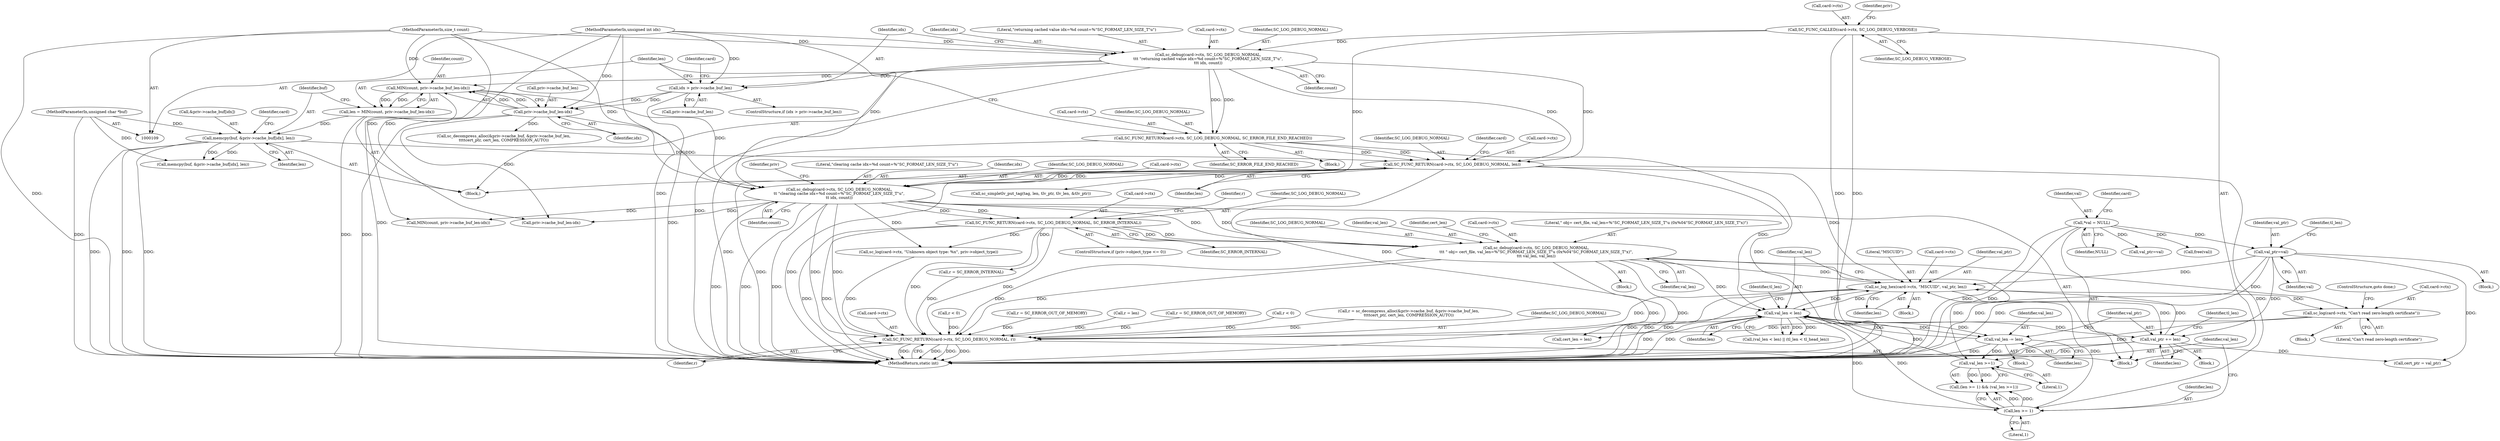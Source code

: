 digraph "0_OpenSC_8fe377e93b4b56060e5bbfb6f3142ceaeca744fa_3@pointer" {
"1000565" [label="(Call,sc_log(card->ctx, \"Can't read zero-length certificate\"))"];
"1000488" [label="(Call,sc_log_hex(card->ctx, \"MSCUID\", val_ptr, len))"];
"1000394" [label="(Call,sc_debug(card->ctx, SC_LOG_DEBUG_NORMAL,\n\t\t\t \" obj= cert_file, val_len=%\"SC_FORMAT_LEN_SIZE_T\"u (0x%04\"SC_FORMAT_LEN_SIZE_T\"x)\",\n\t\t\t val_len, val_len))"];
"1000234" [label="(Call,SC_FUNC_RETURN(card->ctx, SC_LOG_DEBUG_NORMAL, SC_ERROR_INTERNAL))"];
"1000201" [label="(Call,sc_debug(card->ctx, SC_LOG_DEBUG_NORMAL,\n\t\t \"clearing cache idx=%d count=%\"SC_FORMAT_LEN_SIZE_T\"u\",\n\t\t idx, count))"];
"1000195" [label="(Call,SC_FUNC_RETURN(card->ctx, SC_LOG_DEBUG_NORMAL, len))"];
"1000171" [label="(Call,SC_FUNC_RETURN(card->ctx, SC_LOG_DEBUG_NORMAL, SC_ERROR_FILE_END_REACHED))"];
"1000156" [label="(Call,sc_debug(card->ctx, SC_LOG_DEBUG_NORMAL,\n\t\t\t \"returning cached value idx=%d count=%\"SC_FORMAT_LEN_SIZE_T\"u\",\n\t\t\t idx, count))"];
"1000146" [label="(Call,SC_FUNC_CALLED(card->ctx, SC_LOG_DEBUG_VERBOSE))"];
"1000111" [label="(MethodParameterIn,unsigned int idx)"];
"1000113" [label="(MethodParameterIn,size_t count)"];
"1000186" [label="(Call,memcpy(buf, &priv->cache_buf[idx], len))"];
"1000112" [label="(MethodParameterIn,unsigned char *buf)"];
"1000177" [label="(Call,len = MIN(count, priv->cache_buf_len-idx))"];
"1000179" [label="(Call,MIN(count, priv->cache_buf_len-idx))"];
"1000181" [label="(Call,priv->cache_buf_len-idx)"];
"1000165" [label="(Call,idx > priv->cache_buf_len)"];
"1000427" [label="(Call,val_ptr += len)"];
"1000497" [label="(Call,val_len < len)"];
"1000475" [label="(Call,val_len >=1)"];
"1000423" [label="(Call,val_len -= len)"];
"1000472" [label="(Call,len >= 1)"];
"1000416" [label="(Call,val_ptr=val)"];
"1000130" [label="(Call,*val = NULL)"];
"1000621" [label="(Call,SC_FUNC_RETURN(card->ctx, SC_LOG_DEBUG_NORMAL, r))"];
"1000473" [label="(Identifier,len)"];
"1000273" [label="(Block,)"];
"1000188" [label="(Call,&priv->cache_buf[idx])"];
"1000622" [label="(Call,card->ctx)"];
"1000574" [label="(Call,sc_log(card->ctx, \"Unknown object type: %x\", priv->object_type))"];
"1000425" [label="(Identifier,len)"];
"1000205" [label="(Identifier,SC_LOG_DEBUG_NORMAL)"];
"1000199" [label="(Identifier,SC_LOG_DEBUG_NORMAL)"];
"1000194" [label="(Identifier,len)"];
"1000186" [label="(Call,memcpy(buf, &priv->cache_buf[idx], len))"];
"1000235" [label="(Call,card->ctx)"];
"1000426" [label="(Block,)"];
"1000208" [label="(Identifier,count)"];
"1000564" [label="(Block,)"];
"1000202" [label="(Call,card->ctx)"];
"1000166" [label="(Identifier,idx)"];
"1000569" [label="(Literal,\"Can't read zero-length certificate\")"];
"1000595" [label="(Call,priv->cache_buf_len-idx)"];
"1000172" [label="(Call,card->ctx)"];
"1000211" [label="(Identifier,priv)"];
"1000619" [label="(Call,free(val))"];
"1000250" [label="(Call,r < 0)"];
"1000431" [label="(Identifier,tl_len)"];
"1000565" [label="(Call,sc_log(card->ctx, \"Can't read zero-length certificate\"))"];
"1000471" [label="(Call,(len >= 1) && (val_len >=1))"];
"1000514" [label="(Call,sc_decompress_alloc(&priv->cache_buf, &priv->cache_buf_len,\n\t\t\t\tcert_ptr, cert_len, COMPRESSION_AUTO))"];
"1000132" [label="(Identifier,NULL)"];
"1000293" [label="(Call,r = SC_ERROR_OUT_OF_MEMORY)"];
"1000131" [label="(Identifier,val)"];
"1000488" [label="(Call,sc_log_hex(card->ctx, \"MSCUID\", val_ptr, len))"];
"1000582" [label="(Call,r = SC_ERROR_INTERNAL)"];
"1000180" [label="(Identifier,count)"];
"1000412" [label="(Block,)"];
"1000239" [label="(Identifier,SC_ERROR_INTERNAL)"];
"1000241" [label="(Identifier,r)"];
"1000459" [label="(Call,cert_len = len)"];
"1000359" [label="(Call,sc_simpletlv_put_tag(tag, len, tlv_ptr, tlv_len, &tlv_ptr))"];
"1000200" [label="(Identifier,len)"];
"1000566" [label="(Call,card->ctx)"];
"1000113" [label="(MethodParameterIn,size_t count)"];
"1000493" [label="(Identifier,val_ptr)"];
"1000181" [label="(Call,priv->cache_buf_len-idx)"];
"1000185" [label="(Identifier,idx)"];
"1000162" [label="(Identifier,idx)"];
"1000111" [label="(MethodParameterIn,unsigned int idx)"];
"1000429" [label="(Identifier,len)"];
"1000609" [label="(Call,r = len)"];
"1000497" [label="(Call,val_len < len)"];
"1000165" [label="(Call,idx > priv->cache_buf_len)"];
"1000570" [label="(ControlStructure,goto done;)"];
"1000308" [label="(Call,val_ptr=val)"];
"1000171" [label="(Call,SC_FUNC_RETURN(card->ctx, SC_LOG_DEBUG_NORMAL, SC_ERROR_FILE_END_REACHED))"];
"1000395" [label="(Call,card->ctx)"];
"1000164" [label="(ControlStructure,if (idx > priv->cache_buf_len))"];
"1000163" [label="(Identifier,count)"];
"1000417" [label="(Identifier,val_ptr)"];
"1000394" [label="(Call,sc_debug(card->ctx, SC_LOG_DEBUG_NORMAL,\n\t\t\t \" obj= cert_file, val_len=%\"SC_FORMAT_LEN_SIZE_T\"u (0x%04\"SC_FORMAT_LEN_SIZE_T\"x)\",\n\t\t\t val_len, val_len))"];
"1000147" [label="(Call,card->ctx)"];
"1000177" [label="(Call,len = MIN(count, priv->cache_buf_len-idx))"];
"1000548" [label="(Call,r = SC_ERROR_OUT_OF_MEMORY)"];
"1000399" [label="(Literal,\" obj= cert_file, val_len=%\"SC_FORMAT_LEN_SIZE_T\"u (0x%04\"SC_FORMAT_LEN_SIZE_T\"x)\")"];
"1000401" [label="(Identifier,val_len)"];
"1000238" [label="(Identifier,SC_LOG_DEBUG_NORMAL)"];
"1000498" [label="(Identifier,val_len)"];
"1000423" [label="(Call,val_len -= len)"];
"1000472" [label="(Call,len >= 1)"];
"1000487" [label="(Block,)"];
"1000398" [label="(Identifier,SC_LOG_DEBUG_NORMAL)"];
"1000170" [label="(Block,)"];
"1000112" [label="(MethodParameterIn,unsigned char *buf)"];
"1000499" [label="(Identifier,len)"];
"1000400" [label="(Identifier,val_len)"];
"1000627" [label="(MethodReturn,static int)"];
"1000492" [label="(Literal,\"MSCUID\")"];
"1000416" [label="(Call,val_ptr=val)"];
"1000178" [label="(Identifier,len)"];
"1000496" [label="(Call,(val_len < len) || (tl_len < tl_head_len))"];
"1000206" [label="(Literal,\"clearing cache idx=%d count=%\"SC_FORMAT_LEN_SIZE_T\"u\")"];
"1000115" [label="(Block,)"];
"1000176" [label="(Identifier,SC_ERROR_FILE_END_REACHED)"];
"1000203" [label="(Identifier,card)"];
"1000161" [label="(Literal,\"returning cached value idx=%d count=%\"SC_FORMAT_LEN_SIZE_T\"u\")"];
"1000150" [label="(Identifier,SC_LOG_DEBUG_VERBOSE)"];
"1000201" [label="(Call,sc_debug(card->ctx, SC_LOG_DEBUG_NORMAL,\n\t\t \"clearing cache idx=%d count=%\"SC_FORMAT_LEN_SIZE_T\"u\",\n\t\t idx, count))"];
"1000167" [label="(Call,priv->cache_buf_len)"];
"1000474" [label="(Literal,1)"];
"1000475" [label="(Call,val_len >=1)"];
"1000265" [label="(Call,r < 0)"];
"1000153" [label="(Identifier,priv)"];
"1000197" [label="(Identifier,card)"];
"1000626" [label="(Identifier,r)"];
"1000157" [label="(Call,card->ctx)"];
"1000234" [label="(Call,SC_FUNC_RETURN(card->ctx, SC_LOG_DEBUG_NORMAL, SC_ERROR_INTERNAL))"];
"1000489" [label="(Call,card->ctx)"];
"1000621" [label="(Call,SC_FUNC_RETURN(card->ctx, SC_LOG_DEBUG_NORMAL, r))"];
"1000155" [label="(Block,)"];
"1000512" [label="(Call,r = sc_decompress_alloc(&priv->cache_buf, &priv->cache_buf_len,\n\t\t\t\tcert_ptr, cert_len, COMPRESSION_AUTO))"];
"1000501" [label="(Identifier,tl_len)"];
"1000187" [label="(Identifier,buf)"];
"1000148" [label="(Identifier,card)"];
"1000422" [label="(Block,)"];
"1000427" [label="(Call,val_ptr += len)"];
"1000207" [label="(Identifier,idx)"];
"1000403" [label="(Identifier,cert_len)"];
"1000420" [label="(Identifier,tl_len)"];
"1000228" [label="(ControlStructure,if (priv->object_type <= 0))"];
"1000196" [label="(Call,card->ctx)"];
"1000477" [label="(Literal,1)"];
"1000418" [label="(Identifier,val)"];
"1000462" [label="(Call,cert_ptr = val_ptr)"];
"1000600" [label="(Call,memcpy(buf, &priv->cache_buf[idx], len))"];
"1000625" [label="(Identifier,SC_LOG_DEBUG_NORMAL)"];
"1000195" [label="(Call,SC_FUNC_RETURN(card->ctx, SC_LOG_DEBUG_NORMAL, len))"];
"1000173" [label="(Identifier,card)"];
"1000182" [label="(Call,priv->cache_buf_len)"];
"1000428" [label="(Identifier,val_ptr)"];
"1000476" [label="(Identifier,val_len)"];
"1000593" [label="(Call,MIN(count, priv->cache_buf_len-idx))"];
"1000156" [label="(Call,sc_debug(card->ctx, SC_LOG_DEBUG_NORMAL,\n\t\t\t \"returning cached value idx=%d count=%\"SC_FORMAT_LEN_SIZE_T\"u\",\n\t\t\t idx, count))"];
"1000179" [label="(Call,MIN(count, priv->cache_buf_len-idx))"];
"1000494" [label="(Identifier,len)"];
"1000160" [label="(Identifier,SC_LOG_DEBUG_NORMAL)"];
"1000424" [label="(Identifier,val_len)"];
"1000175" [label="(Identifier,SC_LOG_DEBUG_NORMAL)"];
"1000146" [label="(Call,SC_FUNC_CALLED(card->ctx, SC_LOG_DEBUG_VERBOSE))"];
"1000130" [label="(Call,*val = NULL)"];
"1000565" -> "1000564"  [label="AST: "];
"1000565" -> "1000569"  [label="CFG: "];
"1000566" -> "1000565"  [label="AST: "];
"1000569" -> "1000565"  [label="AST: "];
"1000570" -> "1000565"  [label="CFG: "];
"1000565" -> "1000627"  [label="DDG: "];
"1000488" -> "1000565"  [label="DDG: "];
"1000394" -> "1000565"  [label="DDG: "];
"1000565" -> "1000621"  [label="DDG: "];
"1000488" -> "1000487"  [label="AST: "];
"1000488" -> "1000494"  [label="CFG: "];
"1000489" -> "1000488"  [label="AST: "];
"1000492" -> "1000488"  [label="AST: "];
"1000493" -> "1000488"  [label="AST: "];
"1000494" -> "1000488"  [label="AST: "];
"1000498" -> "1000488"  [label="CFG: "];
"1000488" -> "1000627"  [label="DDG: "];
"1000488" -> "1000627"  [label="DDG: "];
"1000488" -> "1000427"  [label="DDG: "];
"1000394" -> "1000488"  [label="DDG: "];
"1000427" -> "1000488"  [label="DDG: "];
"1000416" -> "1000488"  [label="DDG: "];
"1000195" -> "1000488"  [label="DDG: "];
"1000472" -> "1000488"  [label="DDG: "];
"1000497" -> "1000488"  [label="DDG: "];
"1000488" -> "1000497"  [label="DDG: "];
"1000488" -> "1000621"  [label="DDG: "];
"1000394" -> "1000273"  [label="AST: "];
"1000394" -> "1000401"  [label="CFG: "];
"1000395" -> "1000394"  [label="AST: "];
"1000398" -> "1000394"  [label="AST: "];
"1000399" -> "1000394"  [label="AST: "];
"1000400" -> "1000394"  [label="AST: "];
"1000401" -> "1000394"  [label="AST: "];
"1000403" -> "1000394"  [label="CFG: "];
"1000394" -> "1000627"  [label="DDG: "];
"1000394" -> "1000627"  [label="DDG: "];
"1000234" -> "1000394"  [label="DDG: "];
"1000234" -> "1000394"  [label="DDG: "];
"1000201" -> "1000394"  [label="DDG: "];
"1000201" -> "1000394"  [label="DDG: "];
"1000394" -> "1000475"  [label="DDG: "];
"1000394" -> "1000497"  [label="DDG: "];
"1000394" -> "1000621"  [label="DDG: "];
"1000394" -> "1000621"  [label="DDG: "];
"1000234" -> "1000228"  [label="AST: "];
"1000234" -> "1000239"  [label="CFG: "];
"1000235" -> "1000234"  [label="AST: "];
"1000238" -> "1000234"  [label="AST: "];
"1000239" -> "1000234"  [label="AST: "];
"1000241" -> "1000234"  [label="CFG: "];
"1000234" -> "1000627"  [label="DDG: "];
"1000234" -> "1000627"  [label="DDG: "];
"1000201" -> "1000234"  [label="DDG: "];
"1000201" -> "1000234"  [label="DDG: "];
"1000234" -> "1000574"  [label="DDG: "];
"1000234" -> "1000582"  [label="DDG: "];
"1000234" -> "1000621"  [label="DDG: "];
"1000234" -> "1000621"  [label="DDG: "];
"1000201" -> "1000115"  [label="AST: "];
"1000201" -> "1000208"  [label="CFG: "];
"1000202" -> "1000201"  [label="AST: "];
"1000205" -> "1000201"  [label="AST: "];
"1000206" -> "1000201"  [label="AST: "];
"1000207" -> "1000201"  [label="AST: "];
"1000208" -> "1000201"  [label="AST: "];
"1000211" -> "1000201"  [label="CFG: "];
"1000201" -> "1000627"  [label="DDG: "];
"1000201" -> "1000627"  [label="DDG: "];
"1000201" -> "1000627"  [label="DDG: "];
"1000195" -> "1000201"  [label="DDG: "];
"1000195" -> "1000201"  [label="DDG: "];
"1000146" -> "1000201"  [label="DDG: "];
"1000181" -> "1000201"  [label="DDG: "];
"1000111" -> "1000201"  [label="DDG: "];
"1000179" -> "1000201"  [label="DDG: "];
"1000113" -> "1000201"  [label="DDG: "];
"1000201" -> "1000574"  [label="DDG: "];
"1000201" -> "1000593"  [label="DDG: "];
"1000201" -> "1000595"  [label="DDG: "];
"1000201" -> "1000621"  [label="DDG: "];
"1000201" -> "1000621"  [label="DDG: "];
"1000195" -> "1000155"  [label="AST: "];
"1000195" -> "1000200"  [label="CFG: "];
"1000196" -> "1000195"  [label="AST: "];
"1000199" -> "1000195"  [label="AST: "];
"1000200" -> "1000195"  [label="AST: "];
"1000203" -> "1000195"  [label="CFG: "];
"1000195" -> "1000627"  [label="DDG: "];
"1000195" -> "1000627"  [label="DDG: "];
"1000171" -> "1000195"  [label="DDG: "];
"1000171" -> "1000195"  [label="DDG: "];
"1000156" -> "1000195"  [label="DDG: "];
"1000156" -> "1000195"  [label="DDG: "];
"1000186" -> "1000195"  [label="DDG: "];
"1000195" -> "1000359"  [label="DDG: "];
"1000195" -> "1000459"  [label="DDG: "];
"1000195" -> "1000472"  [label="DDG: "];
"1000195" -> "1000497"  [label="DDG: "];
"1000171" -> "1000170"  [label="AST: "];
"1000171" -> "1000176"  [label="CFG: "];
"1000172" -> "1000171"  [label="AST: "];
"1000175" -> "1000171"  [label="AST: "];
"1000176" -> "1000171"  [label="AST: "];
"1000178" -> "1000171"  [label="CFG: "];
"1000171" -> "1000627"  [label="DDG: "];
"1000171" -> "1000627"  [label="DDG: "];
"1000156" -> "1000171"  [label="DDG: "];
"1000156" -> "1000171"  [label="DDG: "];
"1000156" -> "1000155"  [label="AST: "];
"1000156" -> "1000163"  [label="CFG: "];
"1000157" -> "1000156"  [label="AST: "];
"1000160" -> "1000156"  [label="AST: "];
"1000161" -> "1000156"  [label="AST: "];
"1000162" -> "1000156"  [label="AST: "];
"1000163" -> "1000156"  [label="AST: "];
"1000166" -> "1000156"  [label="CFG: "];
"1000156" -> "1000627"  [label="DDG: "];
"1000146" -> "1000156"  [label="DDG: "];
"1000111" -> "1000156"  [label="DDG: "];
"1000113" -> "1000156"  [label="DDG: "];
"1000156" -> "1000165"  [label="DDG: "];
"1000156" -> "1000179"  [label="DDG: "];
"1000146" -> "1000115"  [label="AST: "];
"1000146" -> "1000150"  [label="CFG: "];
"1000147" -> "1000146"  [label="AST: "];
"1000150" -> "1000146"  [label="AST: "];
"1000153" -> "1000146"  [label="CFG: "];
"1000146" -> "1000627"  [label="DDG: "];
"1000146" -> "1000627"  [label="DDG: "];
"1000111" -> "1000109"  [label="AST: "];
"1000111" -> "1000627"  [label="DDG: "];
"1000111" -> "1000165"  [label="DDG: "];
"1000111" -> "1000181"  [label="DDG: "];
"1000111" -> "1000595"  [label="DDG: "];
"1000113" -> "1000109"  [label="AST: "];
"1000113" -> "1000627"  [label="DDG: "];
"1000113" -> "1000179"  [label="DDG: "];
"1000113" -> "1000593"  [label="DDG: "];
"1000186" -> "1000155"  [label="AST: "];
"1000186" -> "1000194"  [label="CFG: "];
"1000187" -> "1000186"  [label="AST: "];
"1000188" -> "1000186"  [label="AST: "];
"1000194" -> "1000186"  [label="AST: "];
"1000197" -> "1000186"  [label="CFG: "];
"1000186" -> "1000627"  [label="DDG: "];
"1000186" -> "1000627"  [label="DDG: "];
"1000186" -> "1000627"  [label="DDG: "];
"1000112" -> "1000186"  [label="DDG: "];
"1000177" -> "1000186"  [label="DDG: "];
"1000186" -> "1000600"  [label="DDG: "];
"1000186" -> "1000600"  [label="DDG: "];
"1000112" -> "1000109"  [label="AST: "];
"1000112" -> "1000627"  [label="DDG: "];
"1000112" -> "1000600"  [label="DDG: "];
"1000177" -> "1000155"  [label="AST: "];
"1000177" -> "1000179"  [label="CFG: "];
"1000178" -> "1000177"  [label="AST: "];
"1000179" -> "1000177"  [label="AST: "];
"1000187" -> "1000177"  [label="CFG: "];
"1000177" -> "1000627"  [label="DDG: "];
"1000179" -> "1000177"  [label="DDG: "];
"1000179" -> "1000177"  [label="DDG: "];
"1000179" -> "1000181"  [label="CFG: "];
"1000180" -> "1000179"  [label="AST: "];
"1000181" -> "1000179"  [label="AST: "];
"1000179" -> "1000627"  [label="DDG: "];
"1000181" -> "1000179"  [label="DDG: "];
"1000181" -> "1000179"  [label="DDG: "];
"1000181" -> "1000185"  [label="CFG: "];
"1000182" -> "1000181"  [label="AST: "];
"1000185" -> "1000181"  [label="AST: "];
"1000181" -> "1000627"  [label="DDG: "];
"1000165" -> "1000181"  [label="DDG: "];
"1000165" -> "1000181"  [label="DDG: "];
"1000181" -> "1000514"  [label="DDG: "];
"1000181" -> "1000595"  [label="DDG: "];
"1000165" -> "1000164"  [label="AST: "];
"1000165" -> "1000167"  [label="CFG: "];
"1000166" -> "1000165"  [label="AST: "];
"1000167" -> "1000165"  [label="AST: "];
"1000173" -> "1000165"  [label="CFG: "];
"1000178" -> "1000165"  [label="CFG: "];
"1000165" -> "1000627"  [label="DDG: "];
"1000427" -> "1000426"  [label="AST: "];
"1000427" -> "1000429"  [label="CFG: "];
"1000428" -> "1000427"  [label="AST: "];
"1000429" -> "1000427"  [label="AST: "];
"1000431" -> "1000427"  [label="CFG: "];
"1000427" -> "1000627"  [label="DDG: "];
"1000427" -> "1000627"  [label="DDG: "];
"1000497" -> "1000427"  [label="DDG: "];
"1000416" -> "1000427"  [label="DDG: "];
"1000427" -> "1000462"  [label="DDG: "];
"1000497" -> "1000496"  [label="AST: "];
"1000497" -> "1000499"  [label="CFG: "];
"1000498" -> "1000497"  [label="AST: "];
"1000499" -> "1000497"  [label="AST: "];
"1000501" -> "1000497"  [label="CFG: "];
"1000496" -> "1000497"  [label="CFG: "];
"1000497" -> "1000627"  [label="DDG: "];
"1000497" -> "1000627"  [label="DDG: "];
"1000497" -> "1000423"  [label="DDG: "];
"1000497" -> "1000423"  [label="DDG: "];
"1000497" -> "1000459"  [label="DDG: "];
"1000497" -> "1000472"  [label="DDG: "];
"1000497" -> "1000496"  [label="DDG: "];
"1000497" -> "1000496"  [label="DDG: "];
"1000475" -> "1000497"  [label="DDG: "];
"1000423" -> "1000497"  [label="DDG: "];
"1000472" -> "1000497"  [label="DDG: "];
"1000475" -> "1000471"  [label="AST: "];
"1000475" -> "1000477"  [label="CFG: "];
"1000476" -> "1000475"  [label="AST: "];
"1000477" -> "1000475"  [label="AST: "];
"1000471" -> "1000475"  [label="CFG: "];
"1000475" -> "1000471"  [label="DDG: "];
"1000475" -> "1000471"  [label="DDG: "];
"1000423" -> "1000475"  [label="DDG: "];
"1000423" -> "1000422"  [label="AST: "];
"1000423" -> "1000425"  [label="CFG: "];
"1000424" -> "1000423"  [label="AST: "];
"1000425" -> "1000423"  [label="AST: "];
"1000428" -> "1000423"  [label="CFG: "];
"1000423" -> "1000627"  [label="DDG: "];
"1000472" -> "1000471"  [label="AST: "];
"1000472" -> "1000474"  [label="CFG: "];
"1000473" -> "1000472"  [label="AST: "];
"1000474" -> "1000472"  [label="AST: "];
"1000476" -> "1000472"  [label="CFG: "];
"1000471" -> "1000472"  [label="CFG: "];
"1000472" -> "1000471"  [label="DDG: "];
"1000472" -> "1000471"  [label="DDG: "];
"1000416" -> "1000412"  [label="AST: "];
"1000416" -> "1000418"  [label="CFG: "];
"1000417" -> "1000416"  [label="AST: "];
"1000418" -> "1000416"  [label="AST: "];
"1000420" -> "1000416"  [label="CFG: "];
"1000416" -> "1000627"  [label="DDG: "];
"1000416" -> "1000627"  [label="DDG: "];
"1000130" -> "1000416"  [label="DDG: "];
"1000416" -> "1000462"  [label="DDG: "];
"1000130" -> "1000115"  [label="AST: "];
"1000130" -> "1000132"  [label="CFG: "];
"1000131" -> "1000130"  [label="AST: "];
"1000132" -> "1000130"  [label="AST: "];
"1000148" -> "1000130"  [label="CFG: "];
"1000130" -> "1000627"  [label="DDG: "];
"1000130" -> "1000627"  [label="DDG: "];
"1000130" -> "1000308"  [label="DDG: "];
"1000130" -> "1000619"  [label="DDG: "];
"1000621" -> "1000115"  [label="AST: "];
"1000621" -> "1000626"  [label="CFG: "];
"1000622" -> "1000621"  [label="AST: "];
"1000625" -> "1000621"  [label="AST: "];
"1000626" -> "1000621"  [label="AST: "];
"1000627" -> "1000621"  [label="CFG: "];
"1000621" -> "1000627"  [label="DDG: "];
"1000621" -> "1000627"  [label="DDG: "];
"1000621" -> "1000627"  [label="DDG: "];
"1000621" -> "1000627"  [label="DDG: "];
"1000574" -> "1000621"  [label="DDG: "];
"1000250" -> "1000621"  [label="DDG: "];
"1000293" -> "1000621"  [label="DDG: "];
"1000512" -> "1000621"  [label="DDG: "];
"1000582" -> "1000621"  [label="DDG: "];
"1000609" -> "1000621"  [label="DDG: "];
"1000265" -> "1000621"  [label="DDG: "];
"1000548" -> "1000621"  [label="DDG: "];
}
